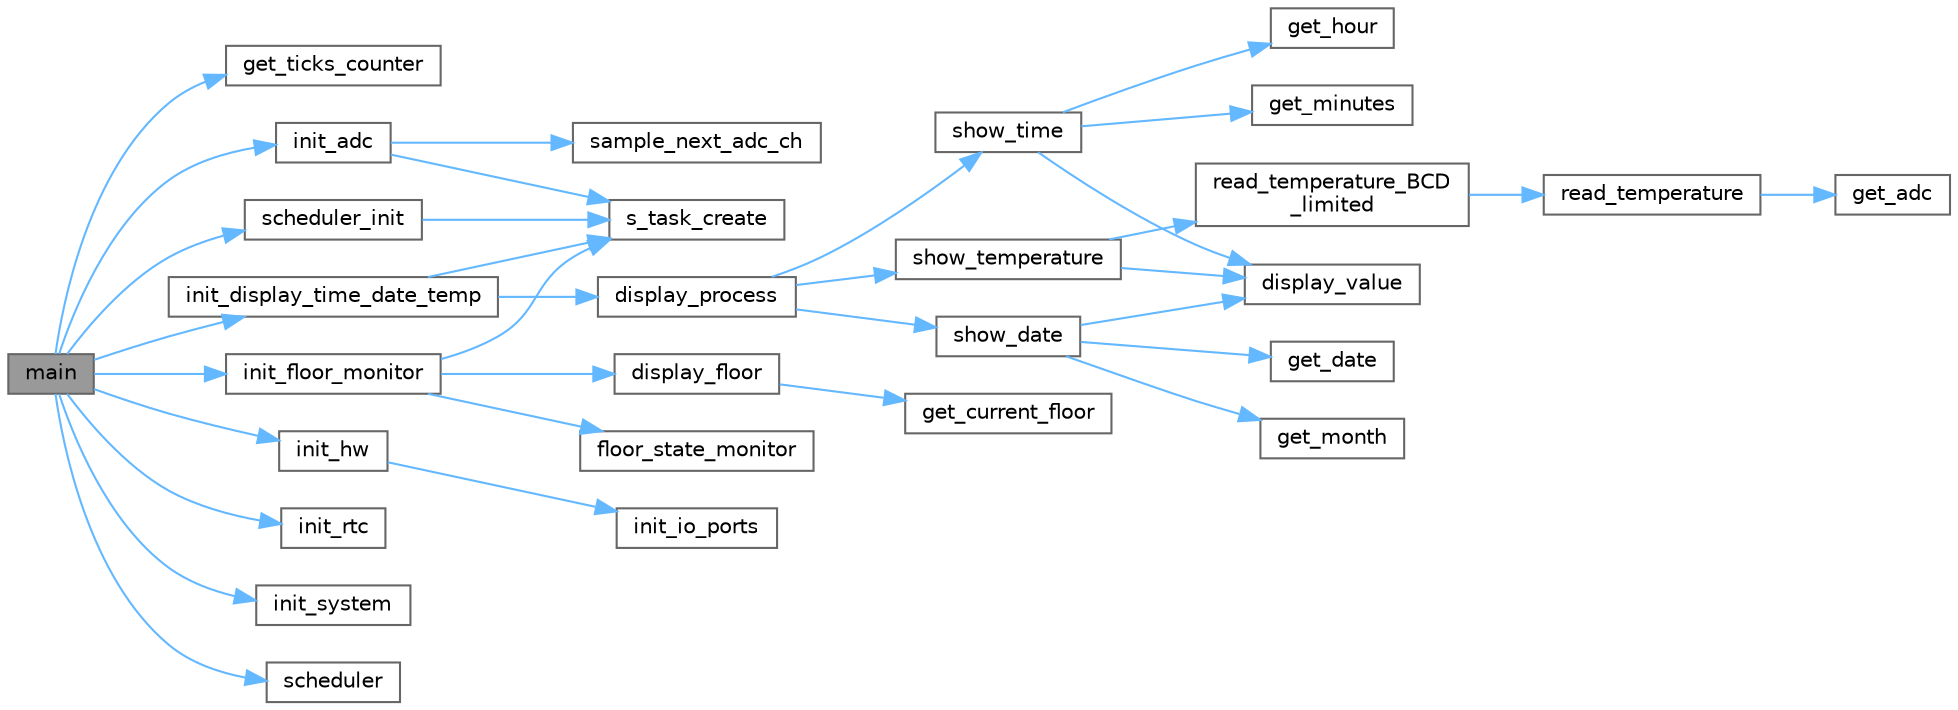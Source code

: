 digraph "main"
{
 // LATEX_PDF_SIZE
  bgcolor="transparent";
  edge [fontname=Helvetica,fontsize=10,labelfontname=Helvetica,labelfontsize=10];
  node [fontname=Helvetica,fontsize=10,shape=box,height=0.2,width=0.4];
  rankdir="LR";
  Node1 [id="Node000001",label="main",height=0.2,width=0.4,color="gray40", fillcolor="grey60", style="filled", fontcolor="black",tooltip=" "];
  Node1 -> Node2 [id="edge1_Node000001_Node000002",color="steelblue1",style="solid",tooltip=" "];
  Node2 [id="Node000002",label="get_ticks_counter",height=0.2,width=0.4,color="grey40", fillcolor="white", style="filled",URL="$timer_8c.html#a1a5b52c1e5e4f30bdd56f4d82e29adba",tooltip=" "];
  Node1 -> Node3 [id="edge2_Node000001_Node000003",color="steelblue1",style="solid",tooltip=" "];
  Node3 [id="Node000003",label="init_adc",height=0.2,width=0.4,color="grey40", fillcolor="white", style="filled",URL="$adc_8c.html#a3d7b3a08f92c17af6f1729e423a8e138",tooltip=" "];
  Node3 -> Node4 [id="edge3_Node000003_Node000004",color="steelblue1",style="solid",tooltip=" "];
  Node4 [id="Node000004",label="s_task_create",height=0.2,width=0.4,color="grey40", fillcolor="white", style="filled",URL="$scheduler_8c.html#aa30bd78cb4f99124163a56d65a6cf27f",tooltip=" "];
  Node3 -> Node5 [id="edge4_Node000003_Node000005",color="steelblue1",style="solid",tooltip=" "];
  Node5 [id="Node000005",label="sample_next_adc_ch",height=0.2,width=0.4,color="grey40", fillcolor="white", style="filled",URL="$adc_8c.html#ac2d58b025767123cfdabb5d8ffac1d3f",tooltip=" "];
  Node1 -> Node6 [id="edge5_Node000001_Node000006",color="steelblue1",style="solid",tooltip=" "];
  Node6 [id="Node000006",label="init_display_time_date_temp",height=0.2,width=0.4,color="grey40", fillcolor="white", style="filled",URL="$display__time__date__temp_8c.html#a08d88c70d567692f6f4900a3842eda5a",tooltip="Initialize and start the task."];
  Node6 -> Node7 [id="edge6_Node000006_Node000007",color="steelblue1",style="solid",tooltip=" "];
  Node7 [id="Node000007",label="display_process",height=0.2,width=0.4,color="grey40", fillcolor="white", style="filled",URL="$display__time__date__temp_8c.html#a623676cea54e765bc09b0150f9f11ee3",tooltip="Task that cycles through and displays time, date, and temperature."];
  Node7 -> Node8 [id="edge7_Node000007_Node000008",color="steelblue1",style="solid",tooltip=" "];
  Node8 [id="Node000008",label="show_date",height=0.2,width=0.4,color="grey40", fillcolor="white", style="filled",URL="$display__time__date__temp_8c.html#ac509fb687538ef74425d0afa4758e349",tooltip="Display the current date in (DD MM) format."];
  Node8 -> Node9 [id="edge8_Node000008_Node000009",color="steelblue1",style="solid",tooltip=" "];
  Node9 [id="Node000009",label="display_value",height=0.2,width=0.4,color="grey40", fillcolor="white", style="filled",URL="$display__time__date__temp_8c.html#a1c3320d2f19fbf616c4be1c441dceb0b",tooltip="Display a 2-digit value across two 7-segment displays."];
  Node8 -> Node10 [id="edge9_Node000008_Node000010",color="steelblue1",style="solid",tooltip=" "];
  Node10 [id="Node000010",label="get_date",height=0.2,width=0.4,color="grey40", fillcolor="white", style="filled",URL="$ds1307_8c.html#a8caf51269a00dcd8d51c4f0118543abf",tooltip="Get the date in BCD format."];
  Node8 -> Node11 [id="edge10_Node000008_Node000011",color="steelblue1",style="solid",tooltip=" "];
  Node11 [id="Node000011",label="get_month",height=0.2,width=0.4,color="grey40", fillcolor="white", style="filled",URL="$ds1307_8c.html#a2652d27e01e91f3af49843b6dbecd240",tooltip="Get the month in BCD format."];
  Node7 -> Node12 [id="edge11_Node000007_Node000012",color="steelblue1",style="solid",tooltip=" "];
  Node12 [id="Node000012",label="show_temperature",height=0.2,width=0.4,color="grey40", fillcolor="white", style="filled",URL="$display__time__date__temp_8c.html#aedcec35a740c8a26d4d07a7e0e80ba14",tooltip="Display the current temperature in (TT dC) format."];
  Node12 -> Node9 [id="edge12_Node000012_Node000009",color="steelblue1",style="solid",tooltip=" "];
  Node12 -> Node13 [id="edge13_Node000012_Node000013",color="steelblue1",style="solid",tooltip=" "];
  Node13 [id="Node000013",label="read_temperature_BCD\l_limited",height=0.2,width=0.4,color="grey40", fillcolor="white", style="filled",URL="$tempr_8c.html#ae4bae2d28c2da41a357799d6387d0eaa",tooltip="Get the temperature in BCD format limited to 2 digits."];
  Node13 -> Node14 [id="edge14_Node000013_Node000014",color="steelblue1",style="solid",tooltip=" "];
  Node14 [id="Node000014",label="read_temperature",height=0.2,width=0.4,color="grey40", fillcolor="white", style="filled",URL="$tempr_8c.html#aed59bb30213aec95f169ab0215d017a3",tooltip="Get the temperature."];
  Node14 -> Node15 [id="edge15_Node000014_Node000015",color="steelblue1",style="solid",tooltip=" "];
  Node15 [id="Node000015",label="get_adc",height=0.2,width=0.4,color="grey40", fillcolor="white", style="filled",URL="$adc_8c.html#a038789a6edd6437f57cb5fcd50537611",tooltip=" "];
  Node7 -> Node16 [id="edge16_Node000007_Node000016",color="steelblue1",style="solid",tooltip=" "];
  Node16 [id="Node000016",label="show_time",height=0.2,width=0.4,color="grey40", fillcolor="white", style="filled",URL="$display__time__date__temp_8c.html#a60628b78e24af29bb233c390d51385ce",tooltip="Display the current time in (HH:MM) format."];
  Node16 -> Node9 [id="edge17_Node000016_Node000009",color="steelblue1",style="solid",tooltip=" "];
  Node16 -> Node17 [id="edge18_Node000016_Node000017",color="steelblue1",style="solid",tooltip=" "];
  Node17 [id="Node000017",label="get_hour",height=0.2,width=0.4,color="grey40", fillcolor="white", style="filled",URL="$ds1307_8c.html#ac584d2e0b9c3313f3962e20e33da09e9",tooltip="Get the hour in BCD format."];
  Node16 -> Node18 [id="edge19_Node000016_Node000018",color="steelblue1",style="solid",tooltip=" "];
  Node18 [id="Node000018",label="get_minutes",height=0.2,width=0.4,color="grey40", fillcolor="white", style="filled",URL="$ds1307_8c.html#a186119669a4f58641ff4fbb96c90c580",tooltip="Get the minutes in BCD format."];
  Node6 -> Node4 [id="edge20_Node000006_Node000004",color="steelblue1",style="solid",tooltip=" "];
  Node1 -> Node19 [id="edge21_Node000001_Node000019",color="steelblue1",style="solid",tooltip=" "];
  Node19 [id="Node000019",label="init_floor_monitor",height=0.2,width=0.4,color="grey40", fillcolor="white", style="filled",URL="$floor_8c.html#af2aa45cd3f888a21f47b3d4ae6c5bb30",tooltip="Initializes a task that monitors the floor state."];
  Node19 -> Node20 [id="edge22_Node000019_Node000020",color="steelblue1",style="solid",tooltip=" "];
  Node20 [id="Node000020",label="display_floor",height=0.2,width=0.4,color="grey40", fillcolor="white", style="filled",URL="$floor_8c.html#ad91d36598ad3d769bd79f51d77874a95",tooltip="Task retrieves global floor state and displays it to 7-segment display."];
  Node20 -> Node21 [id="edge23_Node000020_Node000021",color="steelblue1",style="solid",tooltip=" "];
  Node21 [id="Node000021",label="get_current_floor",height=0.2,width=0.4,color="grey40", fillcolor="white", style="filled",URL="$floor_8c.html#a8a2a209f2ca5bf6690bf4f1cc44159f4",tooltip="Get the current floor."];
  Node19 -> Node22 [id="edge24_Node000019_Node000022",color="steelblue1",style="solid",tooltip=" "];
  Node22 [id="Node000022",label="floor_state_monitor",height=0.2,width=0.4,color="grey40", fillcolor="white", style="filled",URL="$floor_8c.html#a7c9cea41973dd3f1e9f0f2505523bb54",tooltip="Task that monitors the floor stop switches and updates global floor state."];
  Node19 -> Node4 [id="edge25_Node000019_Node000004",color="steelblue1",style="solid",tooltip=" "];
  Node1 -> Node23 [id="edge26_Node000001_Node000023",color="steelblue1",style="solid",tooltip=" "];
  Node23 [id="Node000023",label="init_hw",height=0.2,width=0.4,color="grey40", fillcolor="white", style="filled",URL="$hardware_8c.html#ac0c1407730bec27bc6bae4780714bac3",tooltip=" "];
  Node23 -> Node24 [id="edge27_Node000023_Node000024",color="steelblue1",style="solid",tooltip=" "];
  Node24 [id="Node000024",label="init_io_ports",height=0.2,width=0.4,color="grey40", fillcolor="white", style="filled",URL="$hardware_8c.html#af6081e1ab71579b394b3d5cf6dd8e02c",tooltip="Function to setup all IOs."];
  Node1 -> Node25 [id="edge28_Node000001_Node000025",color="steelblue1",style="solid",tooltip=" "];
  Node25 [id="Node000025",label="init_rtc",height=0.2,width=0.4,color="grey40", fillcolor="white", style="filled",URL="$ds1307_8c.html#ad4e073adeb5e25eea921a7a16a1d807e",tooltip="Initializes the DS1307 and sets the required register values."];
  Node1 -> Node26 [id="edge29_Node000001_Node000026",color="steelblue1",style="solid",tooltip=" "];
  Node26 [id="Node000026",label="init_system",height=0.2,width=0.4,color="grey40", fillcolor="white", style="filled",URL="$system_8c.html#afd9e8417963fd82807b7069e7ec00dcb",tooltip=" "];
  Node1 -> Node27 [id="edge30_Node000001_Node000027",color="steelblue1",style="solid",tooltip=" "];
  Node27 [id="Node000027",label="scheduler",height=0.2,width=0.4,color="grey40", fillcolor="white", style="filled",URL="$scheduler_8c.html#a9fa00b0be5d3c4781048861e2506eb63",tooltip=" "];
  Node1 -> Node28 [id="edge31_Node000001_Node000028",color="steelblue1",style="solid",tooltip=" "];
  Node28 [id="Node000028",label="scheduler_init",height=0.2,width=0.4,color="grey40", fillcolor="white", style="filled",URL="$scheduler_8c.html#a9e691eab2c26becb246e80421cfdd571",tooltip=" "];
  Node28 -> Node4 [id="edge32_Node000028_Node000004",color="steelblue1",style="solid",tooltip=" "];
}
